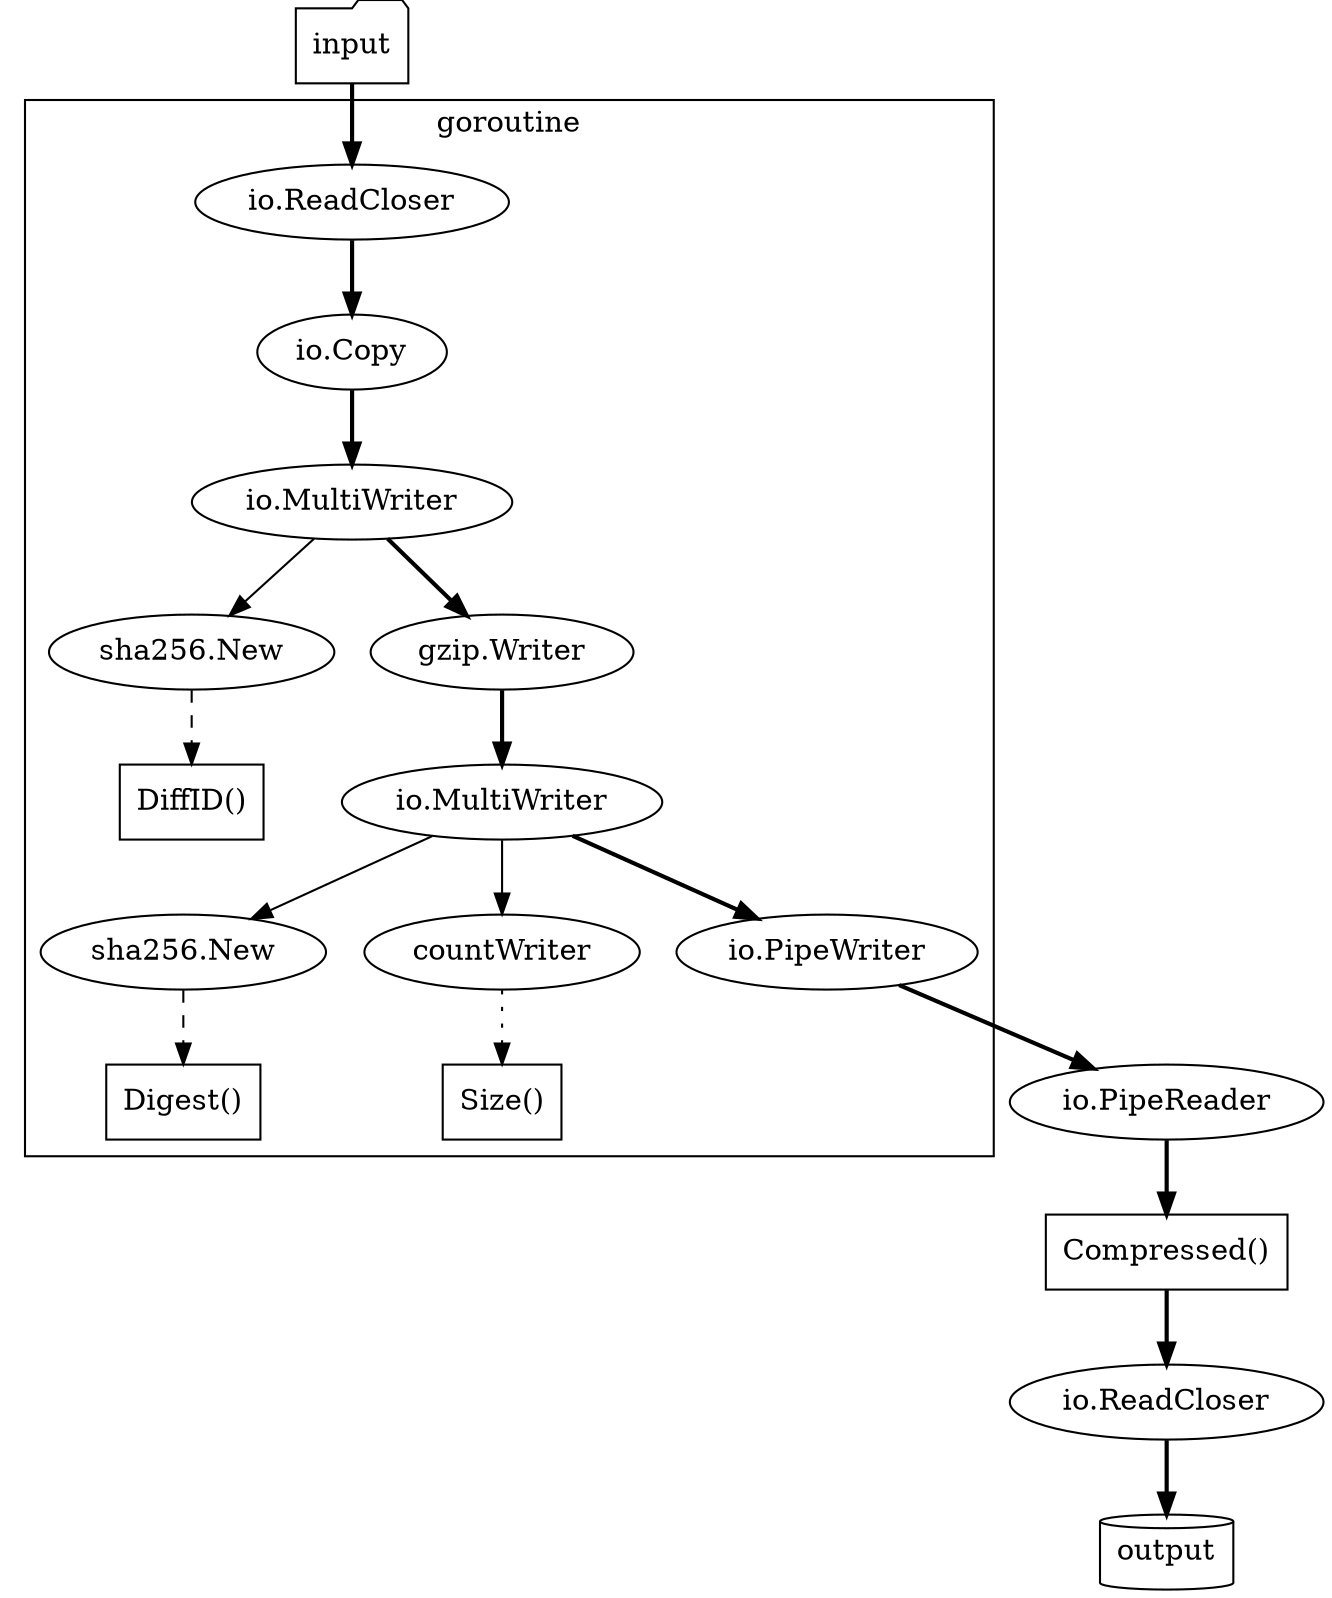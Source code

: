 digraph G {
  ordering=out;

  fs [label="input", shape="folder"];
  pr [label="io.PipeReader"];
  compressed [label="Compressed()", shape="rect"];
  rc2 [label="io.ReadCloser"];
  output [label="output", shape="cylinder"];

  subgraph cluster_goroutine {
    label = "goroutine";

    rc [label="io.ReadCloser"];
    copy [label="io.Copy"];
    pw [label="io.PipeWriter"];
    mw [label="io.MultiWriter"];
    h1 [label="sha256.New"];
    gzip [label="gzip.Writer"];
    mw2 [label="io.MultiWriter"];
    h2 [label="sha256.New"];
    count [label="countWriter"];

    size [label="Size()", shape="rect"];
    diffid [label="DiffID()", shape="rect"];
    digest [label="Digest()", shape="rect"];


    rc -> copy [style="bold"];
    copy -> mw [style="bold"];
    mw -> h1;
    h1 -> diffid [style="dashed"];
    mw -> gzip [style="bold"];
    gzip -> mw2 [style="bold"];
    mw2 -> h2;
    h2 -> digest [style="dashed"];
    mw2 -> count;
    count -> size [style="dotted"];
    mw2 -> pw [style="bold"];
  };

  fs -> rc [style="bold"];

  pw -> pr [style="bold"];
  pr -> compressed [style="bold"];
  compressed -> rc2 [style="bold"];
  rc2 -> output [style="bold"];
}
